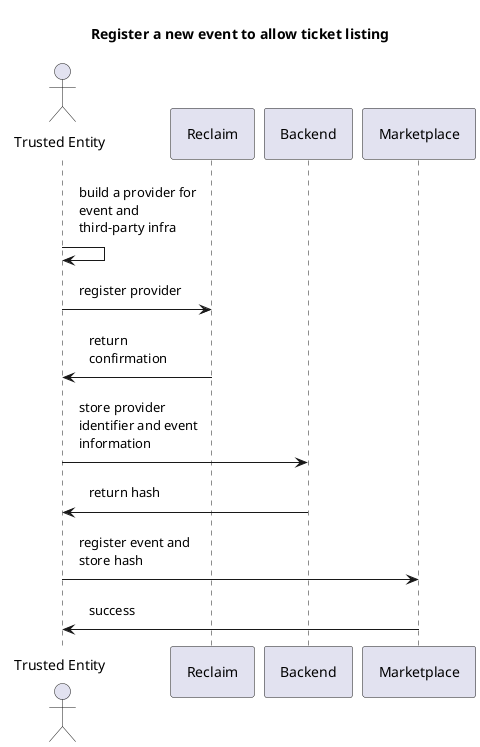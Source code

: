 @startuml
skinparam MaxMessageSize 120
skinparam Padding 9

title "Register a new event to allow ticket listing"

'Define Actors
actor "Trusted Entity" as entity
participant "Reclaim" as reclaim
participant "Backend" as backend
participant "Marketplace" as marketplace

'Define Sequence flow
entity -> entity : build a provider for event and third-party infra
entity -> reclaim : register provider
reclaim -> entity : return confirmation
entity -> backend : store provider identifier and event information
backend -> entity : return hash
entity -> marketplace : register event and store hash
marketplace -> entity : success

@enduml
